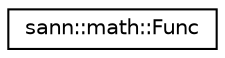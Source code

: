digraph "Graphical Class Hierarchy"
{
  edge [fontname="Helvetica",fontsize="10",labelfontname="Helvetica",labelfontsize="10"];
  node [fontname="Helvetica",fontsize="10",shape=record];
  rankdir="LR";
  Node0 [label="sann::math::Func",height=0.2,width=0.4,color="black", fillcolor="white", style="filled",URL="$classsann_1_1math_1_1Func.html"];
}
